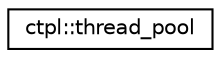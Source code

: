 digraph "Graphical Class Hierarchy"
{
  edge [fontname="Helvetica",fontsize="10",labelfontname="Helvetica",labelfontsize="10"];
  node [fontname="Helvetica",fontsize="10",shape=record];
  rankdir="LR";
  Node0 [label="ctpl::thread_pool",height=0.2,width=0.4,color="black", fillcolor="white", style="filled",URL="$classctpl_1_1thread__pool.html"];
}
